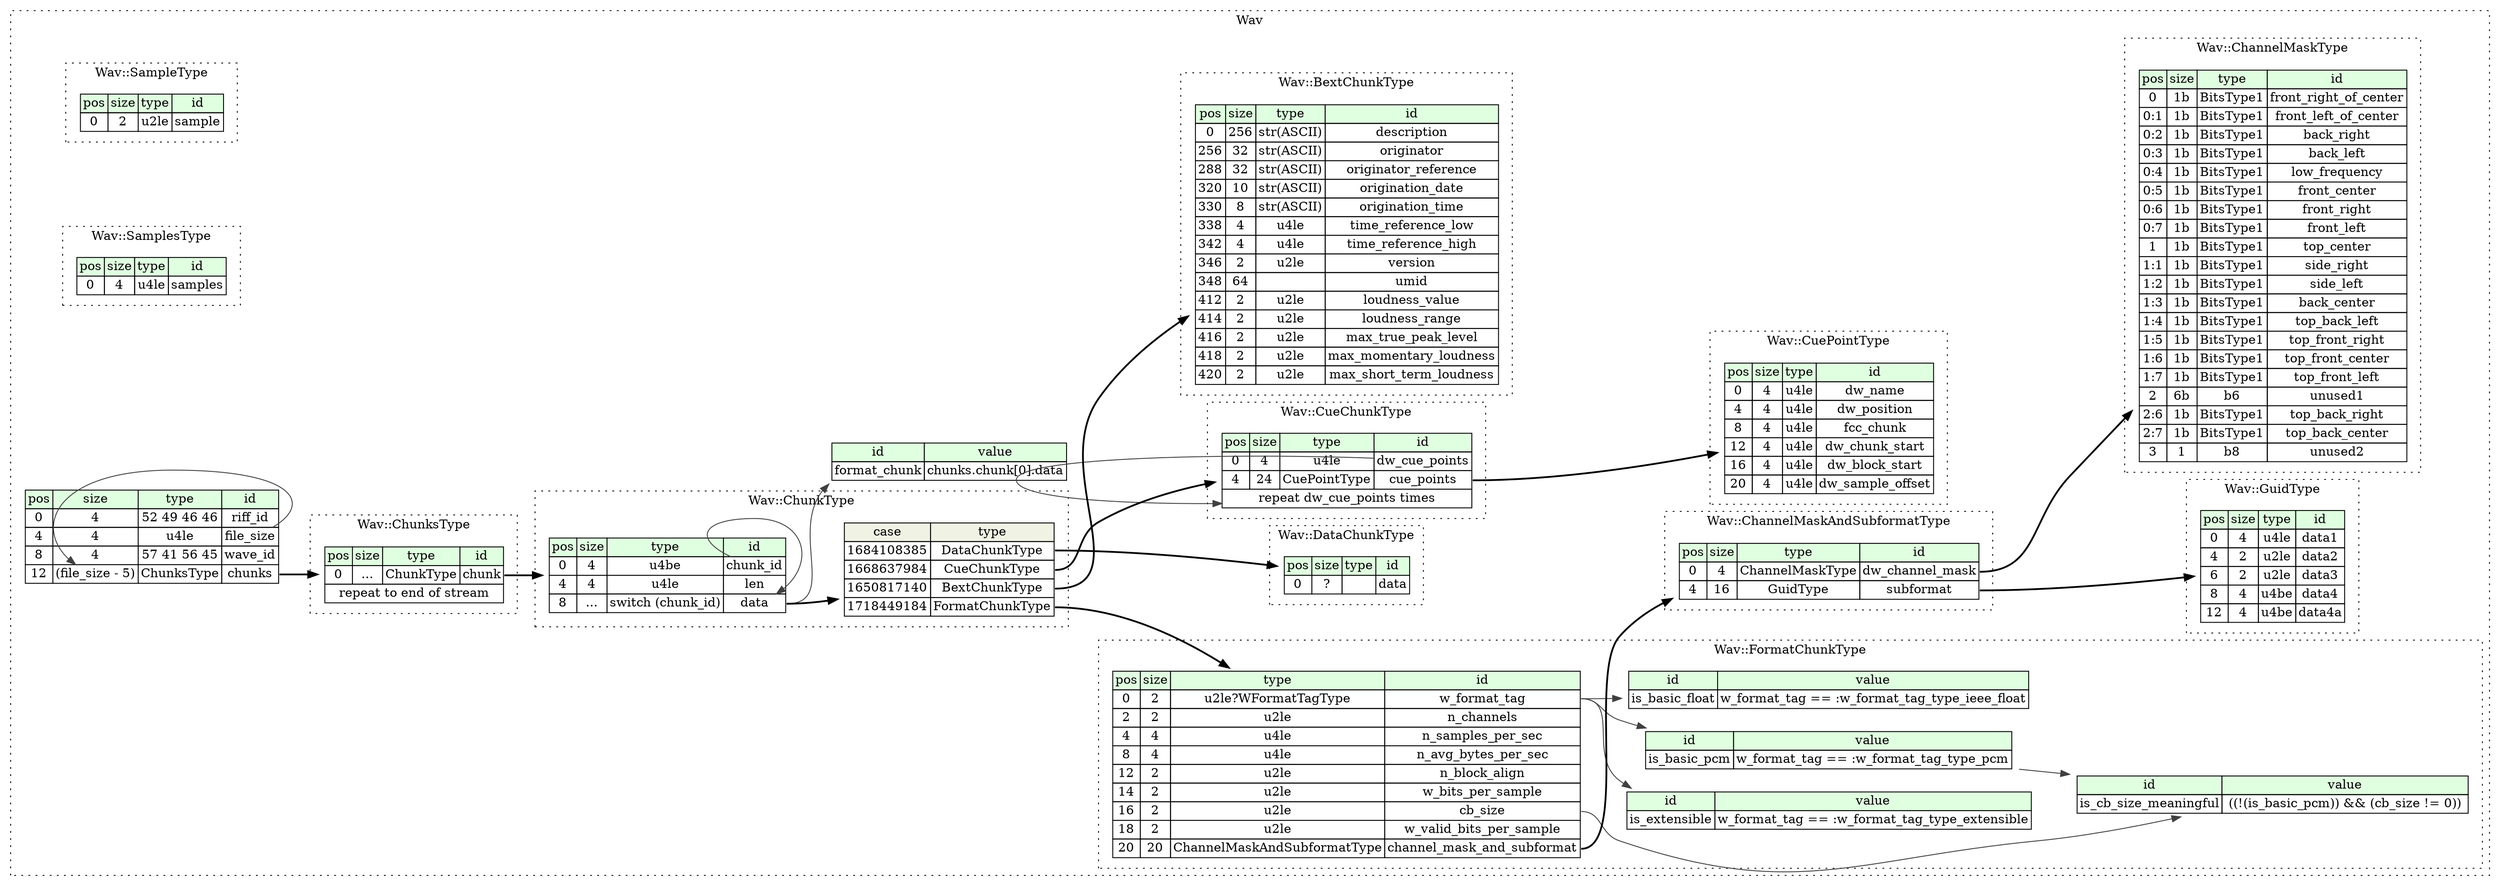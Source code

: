 digraph {
	rankdir=LR;
	node [shape=plaintext];
	subgraph cluster__wav {
		label="Wav";
		graph[style=dotted];

		wav__seq [label=<<TABLE BORDER="0" CELLBORDER="1" CELLSPACING="0">
			<TR><TD BGCOLOR="#E0FFE0">pos</TD><TD BGCOLOR="#E0FFE0">size</TD><TD BGCOLOR="#E0FFE0">type</TD><TD BGCOLOR="#E0FFE0">id</TD></TR>
			<TR><TD PORT="riff_id_pos">0</TD><TD PORT="riff_id_size">4</TD><TD>52 49 46 46</TD><TD PORT="riff_id_type">riff_id</TD></TR>
			<TR><TD PORT="file_size_pos">4</TD><TD PORT="file_size_size">4</TD><TD>u4le</TD><TD PORT="file_size_type">file_size</TD></TR>
			<TR><TD PORT="wave_id_pos">8</TD><TD PORT="wave_id_size">4</TD><TD>57 41 56 45</TD><TD PORT="wave_id_type">wave_id</TD></TR>
			<TR><TD PORT="chunks_pos">12</TD><TD PORT="chunks_size">(file_size - 5)</TD><TD>ChunksType</TD><TD PORT="chunks_type">chunks</TD></TR>
		</TABLE>>];
		wav__inst__format_chunk [label=<<TABLE BORDER="0" CELLBORDER="1" CELLSPACING="0">
			<TR><TD BGCOLOR="#E0FFE0">id</TD><TD BGCOLOR="#E0FFE0">value</TD></TR>
			<TR><TD>format_chunk</TD><TD>chunks.chunk[0].data</TD></TR>
		</TABLE>>];
		subgraph cluster__sample_type {
			label="Wav::SampleType";
			graph[style=dotted];

			sample_type__seq [label=<<TABLE BORDER="0" CELLBORDER="1" CELLSPACING="0">
				<TR><TD BGCOLOR="#E0FFE0">pos</TD><TD BGCOLOR="#E0FFE0">size</TD><TD BGCOLOR="#E0FFE0">type</TD><TD BGCOLOR="#E0FFE0">id</TD></TR>
				<TR><TD PORT="sample_pos">0</TD><TD PORT="sample_size">2</TD><TD>u2le</TD><TD PORT="sample_type">sample</TD></TR>
			</TABLE>>];
		}
		subgraph cluster__format_chunk_type {
			label="Wav::FormatChunkType";
			graph[style=dotted];

			format_chunk_type__seq [label=<<TABLE BORDER="0" CELLBORDER="1" CELLSPACING="0">
				<TR><TD BGCOLOR="#E0FFE0">pos</TD><TD BGCOLOR="#E0FFE0">size</TD><TD BGCOLOR="#E0FFE0">type</TD><TD BGCOLOR="#E0FFE0">id</TD></TR>
				<TR><TD PORT="w_format_tag_pos">0</TD><TD PORT="w_format_tag_size">2</TD><TD>u2le?WFormatTagType</TD><TD PORT="w_format_tag_type">w_format_tag</TD></TR>
				<TR><TD PORT="n_channels_pos">2</TD><TD PORT="n_channels_size">2</TD><TD>u2le</TD><TD PORT="n_channels_type">n_channels</TD></TR>
				<TR><TD PORT="n_samples_per_sec_pos">4</TD><TD PORT="n_samples_per_sec_size">4</TD><TD>u4le</TD><TD PORT="n_samples_per_sec_type">n_samples_per_sec</TD></TR>
				<TR><TD PORT="n_avg_bytes_per_sec_pos">8</TD><TD PORT="n_avg_bytes_per_sec_size">4</TD><TD>u4le</TD><TD PORT="n_avg_bytes_per_sec_type">n_avg_bytes_per_sec</TD></TR>
				<TR><TD PORT="n_block_align_pos">12</TD><TD PORT="n_block_align_size">2</TD><TD>u2le</TD><TD PORT="n_block_align_type">n_block_align</TD></TR>
				<TR><TD PORT="w_bits_per_sample_pos">14</TD><TD PORT="w_bits_per_sample_size">2</TD><TD>u2le</TD><TD PORT="w_bits_per_sample_type">w_bits_per_sample</TD></TR>
				<TR><TD PORT="cb_size_pos">16</TD><TD PORT="cb_size_size">2</TD><TD>u2le</TD><TD PORT="cb_size_type">cb_size</TD></TR>
				<TR><TD PORT="w_valid_bits_per_sample_pos">18</TD><TD PORT="w_valid_bits_per_sample_size">2</TD><TD>u2le</TD><TD PORT="w_valid_bits_per_sample_type">w_valid_bits_per_sample</TD></TR>
				<TR><TD PORT="channel_mask_and_subformat_pos">20</TD><TD PORT="channel_mask_and_subformat_size">20</TD><TD>ChannelMaskAndSubformatType</TD><TD PORT="channel_mask_and_subformat_type">channel_mask_and_subformat</TD></TR>
			</TABLE>>];
			format_chunk_type__inst__is_extensible [label=<<TABLE BORDER="0" CELLBORDER="1" CELLSPACING="0">
				<TR><TD BGCOLOR="#E0FFE0">id</TD><TD BGCOLOR="#E0FFE0">value</TD></TR>
				<TR><TD>is_extensible</TD><TD>w_format_tag == :w_format_tag_type_extensible</TD></TR>
			</TABLE>>];
			format_chunk_type__inst__is_basic_pcm [label=<<TABLE BORDER="0" CELLBORDER="1" CELLSPACING="0">
				<TR><TD BGCOLOR="#E0FFE0">id</TD><TD BGCOLOR="#E0FFE0">value</TD></TR>
				<TR><TD>is_basic_pcm</TD><TD>w_format_tag == :w_format_tag_type_pcm</TD></TR>
			</TABLE>>];
			format_chunk_type__inst__is_basic_float [label=<<TABLE BORDER="0" CELLBORDER="1" CELLSPACING="0">
				<TR><TD BGCOLOR="#E0FFE0">id</TD><TD BGCOLOR="#E0FFE0">value</TD></TR>
				<TR><TD>is_basic_float</TD><TD>w_format_tag == :w_format_tag_type_ieee_float</TD></TR>
			</TABLE>>];
			format_chunk_type__inst__is_cb_size_meaningful [label=<<TABLE BORDER="0" CELLBORDER="1" CELLSPACING="0">
				<TR><TD BGCOLOR="#E0FFE0">id</TD><TD BGCOLOR="#E0FFE0">value</TD></TR>
				<TR><TD>is_cb_size_meaningful</TD><TD> ((!(is_basic_pcm)) &amp;&amp; (cb_size != 0)) </TD></TR>
			</TABLE>>];
		}
		subgraph cluster__guid_type {
			label="Wav::GuidType";
			graph[style=dotted];

			guid_type__seq [label=<<TABLE BORDER="0" CELLBORDER="1" CELLSPACING="0">
				<TR><TD BGCOLOR="#E0FFE0">pos</TD><TD BGCOLOR="#E0FFE0">size</TD><TD BGCOLOR="#E0FFE0">type</TD><TD BGCOLOR="#E0FFE0">id</TD></TR>
				<TR><TD PORT="data1_pos">0</TD><TD PORT="data1_size">4</TD><TD>u4le</TD><TD PORT="data1_type">data1</TD></TR>
				<TR><TD PORT="data2_pos">4</TD><TD PORT="data2_size">2</TD><TD>u2le</TD><TD PORT="data2_type">data2</TD></TR>
				<TR><TD PORT="data3_pos">6</TD><TD PORT="data3_size">2</TD><TD>u2le</TD><TD PORT="data3_type">data3</TD></TR>
				<TR><TD PORT="data4_pos">8</TD><TD PORT="data4_size">4</TD><TD>u4be</TD><TD PORT="data4_type">data4</TD></TR>
				<TR><TD PORT="data4a_pos">12</TD><TD PORT="data4a_size">4</TD><TD>u4be</TD><TD PORT="data4a_type">data4a</TD></TR>
			</TABLE>>];
		}
		subgraph cluster__cue_point_type {
			label="Wav::CuePointType";
			graph[style=dotted];

			cue_point_type__seq [label=<<TABLE BORDER="0" CELLBORDER="1" CELLSPACING="0">
				<TR><TD BGCOLOR="#E0FFE0">pos</TD><TD BGCOLOR="#E0FFE0">size</TD><TD BGCOLOR="#E0FFE0">type</TD><TD BGCOLOR="#E0FFE0">id</TD></TR>
				<TR><TD PORT="dw_name_pos">0</TD><TD PORT="dw_name_size">4</TD><TD>u4le</TD><TD PORT="dw_name_type">dw_name</TD></TR>
				<TR><TD PORT="dw_position_pos">4</TD><TD PORT="dw_position_size">4</TD><TD>u4le</TD><TD PORT="dw_position_type">dw_position</TD></TR>
				<TR><TD PORT="fcc_chunk_pos">8</TD><TD PORT="fcc_chunk_size">4</TD><TD>u4le</TD><TD PORT="fcc_chunk_type">fcc_chunk</TD></TR>
				<TR><TD PORT="dw_chunk_start_pos">12</TD><TD PORT="dw_chunk_start_size">4</TD><TD>u4le</TD><TD PORT="dw_chunk_start_type">dw_chunk_start</TD></TR>
				<TR><TD PORT="dw_block_start_pos">16</TD><TD PORT="dw_block_start_size">4</TD><TD>u4le</TD><TD PORT="dw_block_start_type">dw_block_start</TD></TR>
				<TR><TD PORT="dw_sample_offset_pos">20</TD><TD PORT="dw_sample_offset_size">4</TD><TD>u4le</TD><TD PORT="dw_sample_offset_type">dw_sample_offset</TD></TR>
			</TABLE>>];
		}
		subgraph cluster__data_chunk_type {
			label="Wav::DataChunkType";
			graph[style=dotted];

			data_chunk_type__seq [label=<<TABLE BORDER="0" CELLBORDER="1" CELLSPACING="0">
				<TR><TD BGCOLOR="#E0FFE0">pos</TD><TD BGCOLOR="#E0FFE0">size</TD><TD BGCOLOR="#E0FFE0">type</TD><TD BGCOLOR="#E0FFE0">id</TD></TR>
				<TR><TD PORT="data_pos">0</TD><TD PORT="data_size">?</TD><TD></TD><TD PORT="data_type">data</TD></TR>
			</TABLE>>];
		}
		subgraph cluster__samples_type {
			label="Wav::SamplesType";
			graph[style=dotted];

			samples_type__seq [label=<<TABLE BORDER="0" CELLBORDER="1" CELLSPACING="0">
				<TR><TD BGCOLOR="#E0FFE0">pos</TD><TD BGCOLOR="#E0FFE0">size</TD><TD BGCOLOR="#E0FFE0">type</TD><TD BGCOLOR="#E0FFE0">id</TD></TR>
				<TR><TD PORT="samples_pos">0</TD><TD PORT="samples_size">4</TD><TD>u4le</TD><TD PORT="samples_type">samples</TD></TR>
			</TABLE>>];
		}
		subgraph cluster__channel_mask_and_subformat_type {
			label="Wav::ChannelMaskAndSubformatType";
			graph[style=dotted];

			channel_mask_and_subformat_type__seq [label=<<TABLE BORDER="0" CELLBORDER="1" CELLSPACING="0">
				<TR><TD BGCOLOR="#E0FFE0">pos</TD><TD BGCOLOR="#E0FFE0">size</TD><TD BGCOLOR="#E0FFE0">type</TD><TD BGCOLOR="#E0FFE0">id</TD></TR>
				<TR><TD PORT="dw_channel_mask_pos">0</TD><TD PORT="dw_channel_mask_size">4</TD><TD>ChannelMaskType</TD><TD PORT="dw_channel_mask_type">dw_channel_mask</TD></TR>
				<TR><TD PORT="subformat_pos">4</TD><TD PORT="subformat_size">16</TD><TD>GuidType</TD><TD PORT="subformat_type">subformat</TD></TR>
			</TABLE>>];
		}
		subgraph cluster__chunks_type {
			label="Wav::ChunksType";
			graph[style=dotted];

			chunks_type__seq [label=<<TABLE BORDER="0" CELLBORDER="1" CELLSPACING="0">
				<TR><TD BGCOLOR="#E0FFE0">pos</TD><TD BGCOLOR="#E0FFE0">size</TD><TD BGCOLOR="#E0FFE0">type</TD><TD BGCOLOR="#E0FFE0">id</TD></TR>
				<TR><TD PORT="chunk_pos">0</TD><TD PORT="chunk_size">...</TD><TD>ChunkType</TD><TD PORT="chunk_type">chunk</TD></TR>
				<TR><TD COLSPAN="4" PORT="chunk__repeat">repeat to end of stream</TD></TR>
			</TABLE>>];
		}
		subgraph cluster__cue_chunk_type {
			label="Wav::CueChunkType";
			graph[style=dotted];

			cue_chunk_type__seq [label=<<TABLE BORDER="0" CELLBORDER="1" CELLSPACING="0">
				<TR><TD BGCOLOR="#E0FFE0">pos</TD><TD BGCOLOR="#E0FFE0">size</TD><TD BGCOLOR="#E0FFE0">type</TD><TD BGCOLOR="#E0FFE0">id</TD></TR>
				<TR><TD PORT="dw_cue_points_pos">0</TD><TD PORT="dw_cue_points_size">4</TD><TD>u4le</TD><TD PORT="dw_cue_points_type">dw_cue_points</TD></TR>
				<TR><TD PORT="cue_points_pos">4</TD><TD PORT="cue_points_size">24</TD><TD>CuePointType</TD><TD PORT="cue_points_type">cue_points</TD></TR>
				<TR><TD COLSPAN="4" PORT="cue_points__repeat">repeat dw_cue_points times</TD></TR>
			</TABLE>>];
		}
		subgraph cluster__channel_mask_type {
			label="Wav::ChannelMaskType";
			graph[style=dotted];

			channel_mask_type__seq [label=<<TABLE BORDER="0" CELLBORDER="1" CELLSPACING="0">
				<TR><TD BGCOLOR="#E0FFE0">pos</TD><TD BGCOLOR="#E0FFE0">size</TD><TD BGCOLOR="#E0FFE0">type</TD><TD BGCOLOR="#E0FFE0">id</TD></TR>
				<TR><TD PORT="front_right_of_center_pos">0</TD><TD PORT="front_right_of_center_size">1b</TD><TD>BitsType1</TD><TD PORT="front_right_of_center_type">front_right_of_center</TD></TR>
				<TR><TD PORT="front_left_of_center_pos">0:1</TD><TD PORT="front_left_of_center_size">1b</TD><TD>BitsType1</TD><TD PORT="front_left_of_center_type">front_left_of_center</TD></TR>
				<TR><TD PORT="back_right_pos">0:2</TD><TD PORT="back_right_size">1b</TD><TD>BitsType1</TD><TD PORT="back_right_type">back_right</TD></TR>
				<TR><TD PORT="back_left_pos">0:3</TD><TD PORT="back_left_size">1b</TD><TD>BitsType1</TD><TD PORT="back_left_type">back_left</TD></TR>
				<TR><TD PORT="low_frequency_pos">0:4</TD><TD PORT="low_frequency_size">1b</TD><TD>BitsType1</TD><TD PORT="low_frequency_type">low_frequency</TD></TR>
				<TR><TD PORT="front_center_pos">0:5</TD><TD PORT="front_center_size">1b</TD><TD>BitsType1</TD><TD PORT="front_center_type">front_center</TD></TR>
				<TR><TD PORT="front_right_pos">0:6</TD><TD PORT="front_right_size">1b</TD><TD>BitsType1</TD><TD PORT="front_right_type">front_right</TD></TR>
				<TR><TD PORT="front_left_pos">0:7</TD><TD PORT="front_left_size">1b</TD><TD>BitsType1</TD><TD PORT="front_left_type">front_left</TD></TR>
				<TR><TD PORT="top_center_pos">1</TD><TD PORT="top_center_size">1b</TD><TD>BitsType1</TD><TD PORT="top_center_type">top_center</TD></TR>
				<TR><TD PORT="side_right_pos">1:1</TD><TD PORT="side_right_size">1b</TD><TD>BitsType1</TD><TD PORT="side_right_type">side_right</TD></TR>
				<TR><TD PORT="side_left_pos">1:2</TD><TD PORT="side_left_size">1b</TD><TD>BitsType1</TD><TD PORT="side_left_type">side_left</TD></TR>
				<TR><TD PORT="back_center_pos">1:3</TD><TD PORT="back_center_size">1b</TD><TD>BitsType1</TD><TD PORT="back_center_type">back_center</TD></TR>
				<TR><TD PORT="top_back_left_pos">1:4</TD><TD PORT="top_back_left_size">1b</TD><TD>BitsType1</TD><TD PORT="top_back_left_type">top_back_left</TD></TR>
				<TR><TD PORT="top_front_right_pos">1:5</TD><TD PORT="top_front_right_size">1b</TD><TD>BitsType1</TD><TD PORT="top_front_right_type">top_front_right</TD></TR>
				<TR><TD PORT="top_front_center_pos">1:6</TD><TD PORT="top_front_center_size">1b</TD><TD>BitsType1</TD><TD PORT="top_front_center_type">top_front_center</TD></TR>
				<TR><TD PORT="top_front_left_pos">1:7</TD><TD PORT="top_front_left_size">1b</TD><TD>BitsType1</TD><TD PORT="top_front_left_type">top_front_left</TD></TR>
				<TR><TD PORT="unused1_pos">2</TD><TD PORT="unused1_size">6b</TD><TD>b6</TD><TD PORT="unused1_type">unused1</TD></TR>
				<TR><TD PORT="top_back_right_pos">2:6</TD><TD PORT="top_back_right_size">1b</TD><TD>BitsType1</TD><TD PORT="top_back_right_type">top_back_right</TD></TR>
				<TR><TD PORT="top_back_center_pos">2:7</TD><TD PORT="top_back_center_size">1b</TD><TD>BitsType1</TD><TD PORT="top_back_center_type">top_back_center</TD></TR>
				<TR><TD PORT="unused2_pos">3</TD><TD PORT="unused2_size">1</TD><TD>b8</TD><TD PORT="unused2_type">unused2</TD></TR>
			</TABLE>>];
		}
		subgraph cluster__chunk_type {
			label="Wav::ChunkType";
			graph[style=dotted];

			chunk_type__seq [label=<<TABLE BORDER="0" CELLBORDER="1" CELLSPACING="0">
				<TR><TD BGCOLOR="#E0FFE0">pos</TD><TD BGCOLOR="#E0FFE0">size</TD><TD BGCOLOR="#E0FFE0">type</TD><TD BGCOLOR="#E0FFE0">id</TD></TR>
				<TR><TD PORT="chunk_id_pos">0</TD><TD PORT="chunk_id_size">4</TD><TD>u4be</TD><TD PORT="chunk_id_type">chunk_id</TD></TR>
				<TR><TD PORT="len_pos">4</TD><TD PORT="len_size">4</TD><TD>u4le</TD><TD PORT="len_type">len</TD></TR>
				<TR><TD PORT="data_pos">8</TD><TD PORT="data_size">...</TD><TD>switch (chunk_id)</TD><TD PORT="data_type">data</TD></TR>
			</TABLE>>];
chunk_type__seq_data_switch [label=<<TABLE BORDER="0" CELLBORDER="1" CELLSPACING="0">
	<TR><TD BGCOLOR="#F0F2E4">case</TD><TD BGCOLOR="#F0F2E4">type</TD></TR>
	<TR><TD>1684108385</TD><TD PORT="case0">DataChunkType</TD></TR>
	<TR><TD>1668637984</TD><TD PORT="case1">CueChunkType</TD></TR>
	<TR><TD>1650817140</TD><TD PORT="case2">BextChunkType</TD></TR>
	<TR><TD>1718449184</TD><TD PORT="case3">FormatChunkType</TD></TR>
</TABLE>>];
		}
		subgraph cluster__bext_chunk_type {
			label="Wav::BextChunkType";
			graph[style=dotted];

			bext_chunk_type__seq [label=<<TABLE BORDER="0" CELLBORDER="1" CELLSPACING="0">
				<TR><TD BGCOLOR="#E0FFE0">pos</TD><TD BGCOLOR="#E0FFE0">size</TD><TD BGCOLOR="#E0FFE0">type</TD><TD BGCOLOR="#E0FFE0">id</TD></TR>
				<TR><TD PORT="description_pos">0</TD><TD PORT="description_size">256</TD><TD>str(ASCII)</TD><TD PORT="description_type">description</TD></TR>
				<TR><TD PORT="originator_pos">256</TD><TD PORT="originator_size">32</TD><TD>str(ASCII)</TD><TD PORT="originator_type">originator</TD></TR>
				<TR><TD PORT="originator_reference_pos">288</TD><TD PORT="originator_reference_size">32</TD><TD>str(ASCII)</TD><TD PORT="originator_reference_type">originator_reference</TD></TR>
				<TR><TD PORT="origination_date_pos">320</TD><TD PORT="origination_date_size">10</TD><TD>str(ASCII)</TD><TD PORT="origination_date_type">origination_date</TD></TR>
				<TR><TD PORT="origination_time_pos">330</TD><TD PORT="origination_time_size">8</TD><TD>str(ASCII)</TD><TD PORT="origination_time_type">origination_time</TD></TR>
				<TR><TD PORT="time_reference_low_pos">338</TD><TD PORT="time_reference_low_size">4</TD><TD>u4le</TD><TD PORT="time_reference_low_type">time_reference_low</TD></TR>
				<TR><TD PORT="time_reference_high_pos">342</TD><TD PORT="time_reference_high_size">4</TD><TD>u4le</TD><TD PORT="time_reference_high_type">time_reference_high</TD></TR>
				<TR><TD PORT="version_pos">346</TD><TD PORT="version_size">2</TD><TD>u2le</TD><TD PORT="version_type">version</TD></TR>
				<TR><TD PORT="umid_pos">348</TD><TD PORT="umid_size">64</TD><TD></TD><TD PORT="umid_type">umid</TD></TR>
				<TR><TD PORT="loudness_value_pos">412</TD><TD PORT="loudness_value_size">2</TD><TD>u2le</TD><TD PORT="loudness_value_type">loudness_value</TD></TR>
				<TR><TD PORT="loudness_range_pos">414</TD><TD PORT="loudness_range_size">2</TD><TD>u2le</TD><TD PORT="loudness_range_type">loudness_range</TD></TR>
				<TR><TD PORT="max_true_peak_level_pos">416</TD><TD PORT="max_true_peak_level_size">2</TD><TD>u2le</TD><TD PORT="max_true_peak_level_type">max_true_peak_level</TD></TR>
				<TR><TD PORT="max_momentary_loudness_pos">418</TD><TD PORT="max_momentary_loudness_size">2</TD><TD>u2le</TD><TD PORT="max_momentary_loudness_type">max_momentary_loudness</TD></TR>
				<TR><TD PORT="max_short_term_loudness_pos">420</TD><TD PORT="max_short_term_loudness_size">2</TD><TD>u2le</TD><TD PORT="max_short_term_loudness_type">max_short_term_loudness</TD></TR>
			</TABLE>>];
		}
	}
	wav__seq:file_size_type -> wav__seq:chunks_size [color="#404040"];
	wav__seq:chunks_type -> chunks_type__seq [style=bold];
	chunk_type__seq:data_type -> wav__inst__format_chunk [color="#404040"];
	format_chunk_type__seq:channel_mask_and_subformat_type -> channel_mask_and_subformat_type__seq [style=bold];
	format_chunk_type__seq:w_format_tag_type -> format_chunk_type__inst__is_extensible [color="#404040"];
	format_chunk_type__seq:w_format_tag_type -> format_chunk_type__inst__is_basic_pcm [color="#404040"];
	format_chunk_type__seq:w_format_tag_type -> format_chunk_type__inst__is_basic_float [color="#404040"];
	format_chunk_type__inst__is_basic_pcm:is_basic_pcm_type -> format_chunk_type__inst__is_cb_size_meaningful [color="#404040"];
	format_chunk_type__seq:cb_size_type -> format_chunk_type__inst__is_cb_size_meaningful [color="#404040"];
	channel_mask_and_subformat_type__seq:dw_channel_mask_type -> channel_mask_type__seq [style=bold];
	channel_mask_and_subformat_type__seq:subformat_type -> guid_type__seq [style=bold];
	chunks_type__seq:chunk_type -> chunk_type__seq [style=bold];
	cue_chunk_type__seq:cue_points_type -> cue_point_type__seq [style=bold];
	cue_chunk_type__seq:dw_cue_points_type -> cue_chunk_type__seq:cue_points__repeat [color="#404040"];
	chunk_type__seq:data_type -> chunk_type__seq_data_switch [style=bold];
	chunk_type__seq_data_switch:case0 -> data_chunk_type__seq [style=bold];
	chunk_type__seq_data_switch:case1 -> cue_chunk_type__seq [style=bold];
	chunk_type__seq_data_switch:case2 -> bext_chunk_type__seq [style=bold];
	chunk_type__seq_data_switch:case3 -> format_chunk_type__seq [style=bold];
	chunk_type__seq:chunk_id_type -> chunk_type__seq:data_type [color="#404040"];
}
